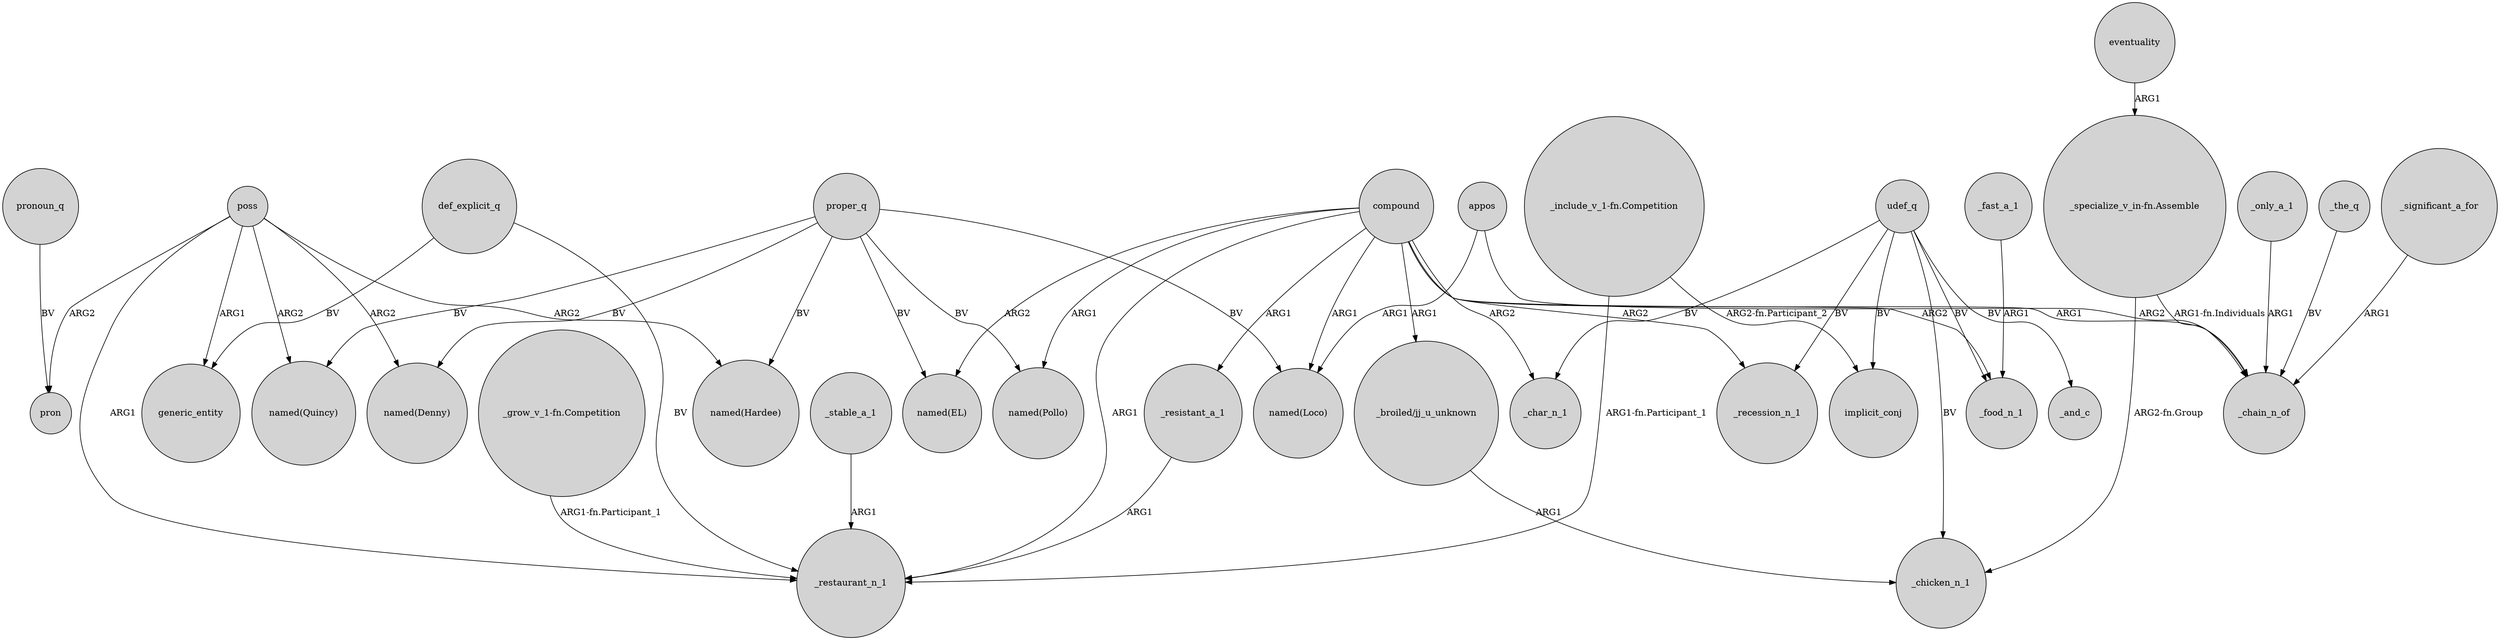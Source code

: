 digraph {
	node [shape=circle style=filled]
	proper_q -> "named(Hardee)" [label=BV]
	_significant_a_for -> _chain_n_of [label=ARG1]
	def_explicit_q -> generic_entity [label=BV]
	_resistant_a_1 -> _restaurant_n_1 [label=ARG1]
	proper_q -> "named(EL)" [label=BV]
	compound -> _chain_n_of [label=ARG1]
	_fast_a_1 -> _food_n_1 [label=ARG1]
	poss -> "named(Quincy)" [label=ARG2]
	"_grow_v_1-fn.Competition" -> _restaurant_n_1 [label="ARG1-fn.Participant_1"]
	poss -> "named(Denny)" [label=ARG2]
	appos -> _chain_n_of [label=ARG2]
	appos -> "named(Loco)" [label=ARG1]
	compound -> _resistant_a_1 [label=ARG1]
	"_specialize_v_in-fn.Assemble" -> _chain_n_of [label="ARG1-fn.Individuals"]
	"_specialize_v_in-fn.Assemble" -> _chicken_n_1 [label="ARG2-fn.Group"]
	proper_q -> "named(Quincy)" [label=BV]
	udef_q -> _recession_n_1 [label=BV]
	def_explicit_q -> _restaurant_n_1 [label=BV]
	udef_q -> _and_c [label=BV]
	compound -> "named(Loco)" [label=ARG1]
	poss -> "named(Hardee)" [label=ARG2]
	poss -> generic_entity [label=ARG1]
	pronoun_q -> pron [label=BV]
	poss -> pron [label=ARG2]
	compound -> _recession_n_1 [label=ARG2]
	compound -> "named(Pollo)" [label=ARG1]
	compound -> _food_n_1 [label=ARG2]
	udef_q -> _food_n_1 [label=BV]
	udef_q -> _char_n_1 [label=BV]
	_only_a_1 -> _chain_n_of [label=ARG1]
	_stable_a_1 -> _restaurant_n_1 [label=ARG1]
	_the_q -> _chain_n_of [label=BV]
	proper_q -> "named(Pollo)" [label=BV]
	udef_q -> _chicken_n_1 [label=BV]
	"_include_v_1-fn.Competition" -> _restaurant_n_1 [label="ARG1-fn.Participant_1"]
	compound -> _restaurant_n_1 [label=ARG1]
	compound -> _char_n_1 [label=ARG2]
	compound -> "named(EL)" [label=ARG2]
	"_broiled/jj_u_unknown" -> _chicken_n_1 [label=ARG1]
	compound -> "_broiled/jj_u_unknown" [label=ARG1]
	proper_q -> "named(Denny)" [label=BV]
	eventuality -> "_specialize_v_in-fn.Assemble" [label=ARG1]
	udef_q -> implicit_conj [label=BV]
	poss -> _restaurant_n_1 [label=ARG1]
	proper_q -> "named(Loco)" [label=BV]
	"_include_v_1-fn.Competition" -> implicit_conj [label="ARG2-fn.Participant_2"]
}
